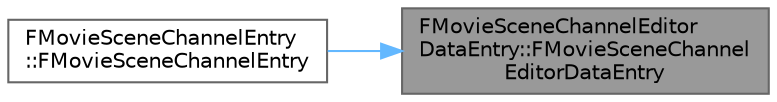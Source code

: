 digraph "FMovieSceneChannelEditorDataEntry::FMovieSceneChannelEditorDataEntry"
{
 // INTERACTIVE_SVG=YES
 // LATEX_PDF_SIZE
  bgcolor="transparent";
  edge [fontname=Helvetica,fontsize=10,labelfontname=Helvetica,labelfontsize=10];
  node [fontname=Helvetica,fontsize=10,shape=box,height=0.2,width=0.4];
  rankdir="RL";
  Node1 [id="Node000001",label="FMovieSceneChannelEditor\lDataEntry::FMovieSceneChannel\lEditorDataEntry",height=0.2,width=0.4,color="gray40", fillcolor="grey60", style="filled", fontcolor="black",tooltip="Templated constructor that uses the channel parameter to construct the editor data array from the cor..."];
  Node1 -> Node2 [id="edge1_Node000001_Node000002",dir="back",color="steelblue1",style="solid",tooltip=" "];
  Node2 [id="Node000002",label="FMovieSceneChannelEntry\l::FMovieSceneChannelEntry",height=0.2,width=0.4,color="grey40", fillcolor="white", style="filled",URL="$d6/dfa/structFMovieSceneChannelEntry.html#a84e1d6ee20e62ef2ff7ea88b3a23abe8",tooltip="Templated constructor from the channel and its ID."];
}
